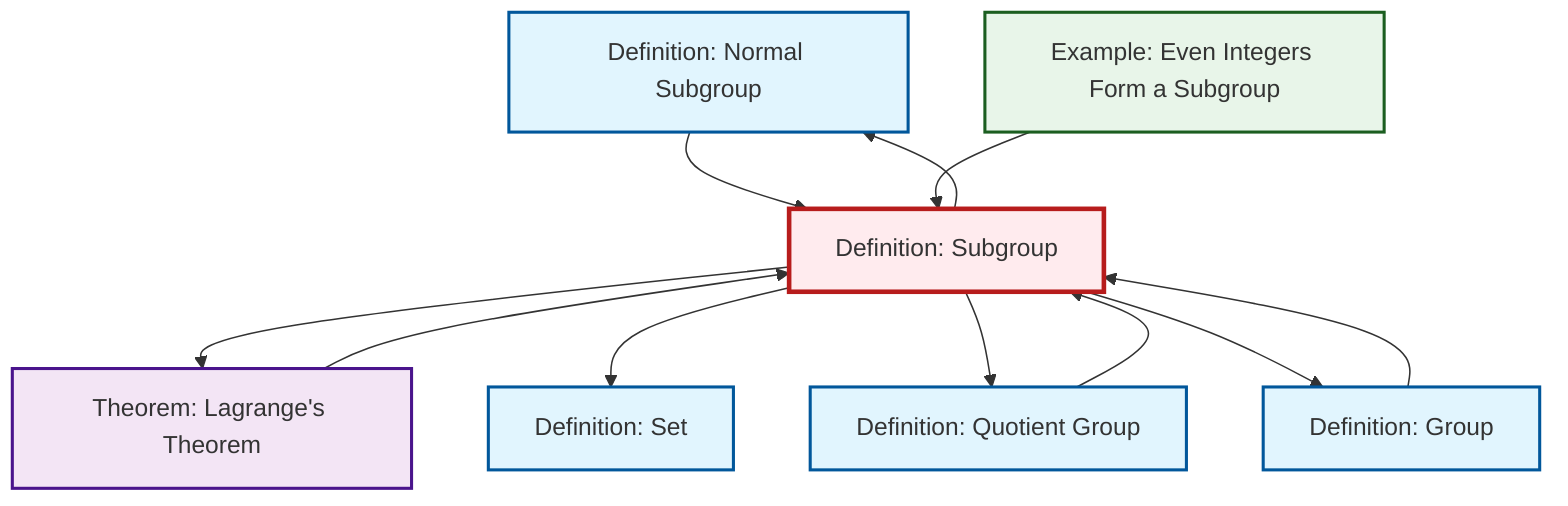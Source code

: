 graph TD
    classDef definition fill:#e1f5fe,stroke:#01579b,stroke-width:2px
    classDef theorem fill:#f3e5f5,stroke:#4a148c,stroke-width:2px
    classDef axiom fill:#fff3e0,stroke:#e65100,stroke-width:2px
    classDef example fill:#e8f5e9,stroke:#1b5e20,stroke-width:2px
    classDef current fill:#ffebee,stroke:#b71c1c,stroke-width:3px
    def-normal-subgroup["Definition: Normal Subgroup"]:::definition
    thm-lagrange["Theorem: Lagrange's Theorem"]:::theorem
    def-subgroup["Definition: Subgroup"]:::definition
    def-set["Definition: Set"]:::definition
    def-quotient-group["Definition: Quotient Group"]:::definition
    ex-even-integers-subgroup["Example: Even Integers Form a Subgroup"]:::example
    def-group["Definition: Group"]:::definition
    def-subgroup --> thm-lagrange
    def-subgroup --> def-set
    def-group --> def-subgroup
    def-normal-subgroup --> def-subgroup
    ex-even-integers-subgroup --> def-subgroup
    def-quotient-group --> def-subgroup
    def-subgroup --> def-normal-subgroup
    thm-lagrange --> def-subgroup
    def-subgroup --> def-quotient-group
    def-subgroup --> def-group
    class def-subgroup current